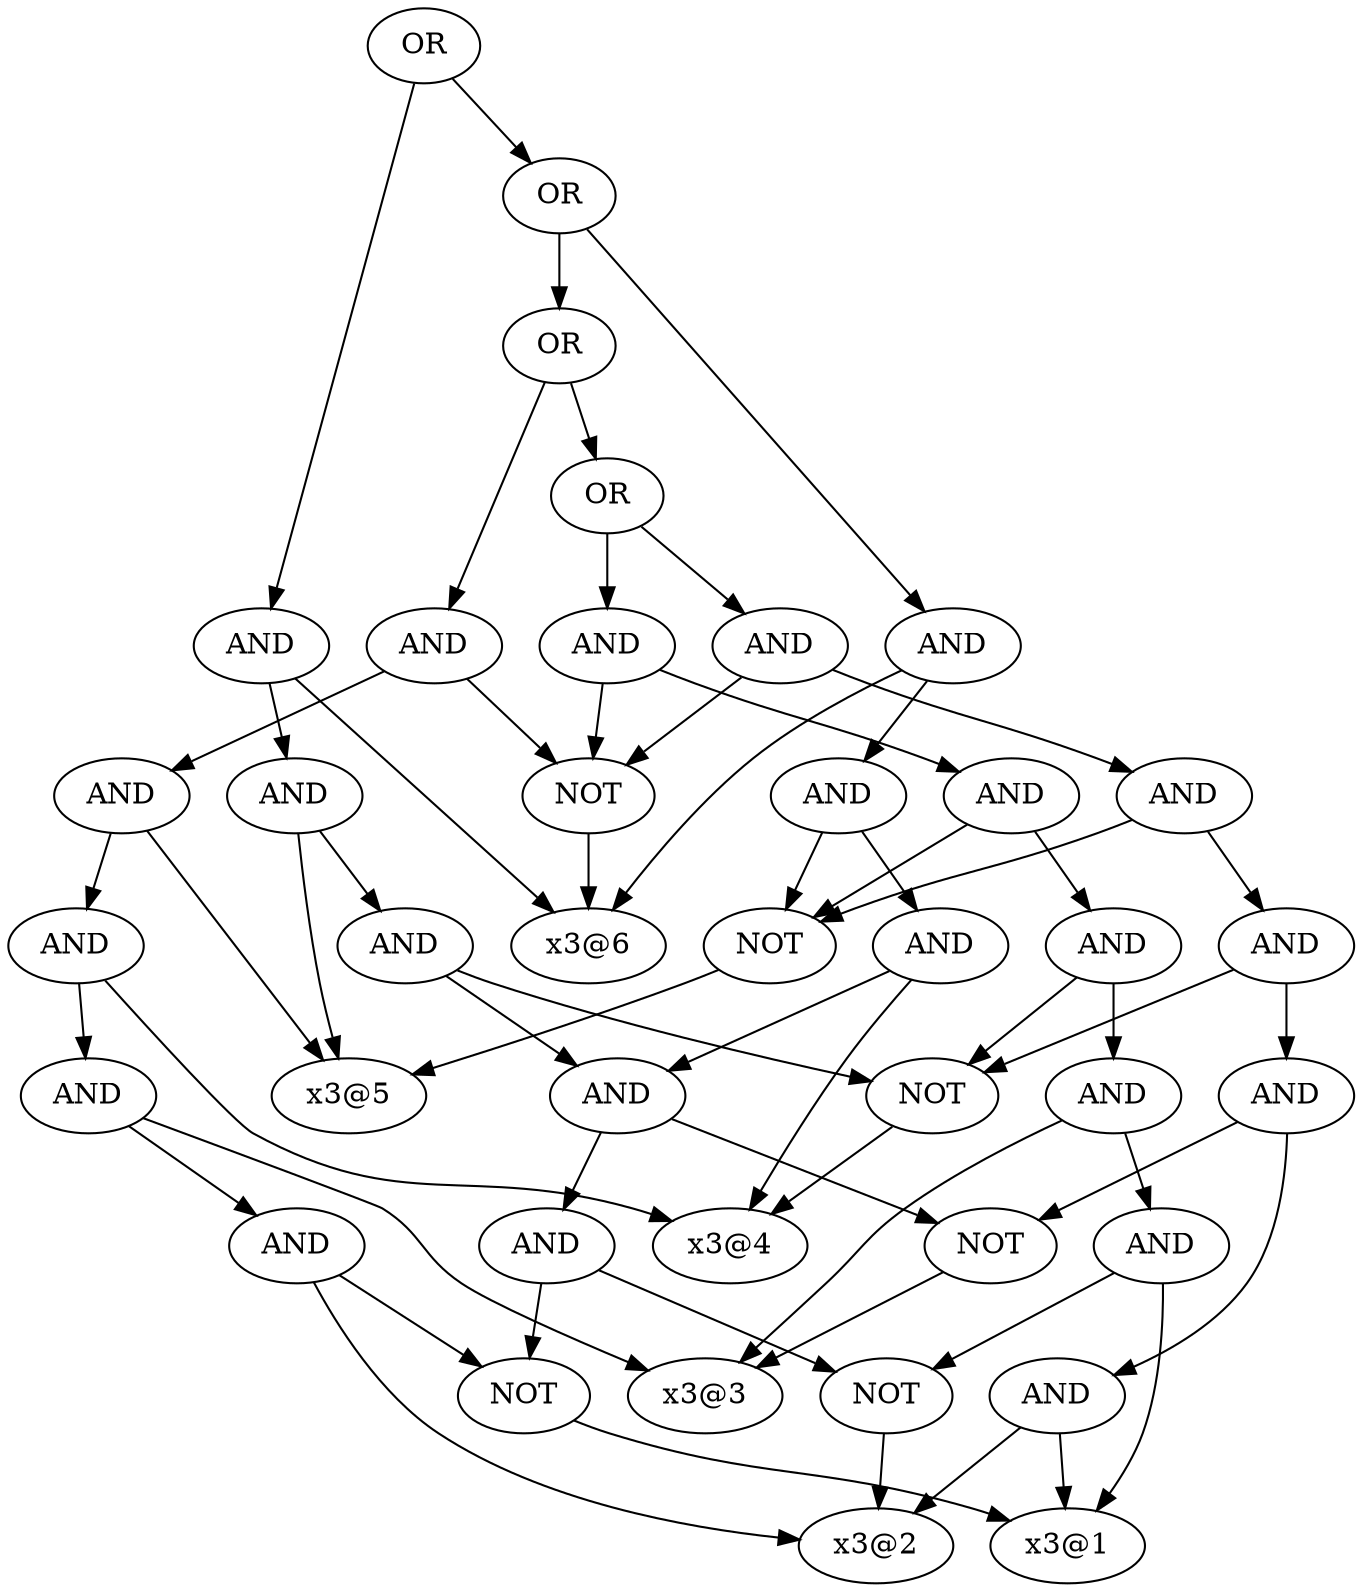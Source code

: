 digraph output {
	139843788863760 [label = OR]
	139843788863664 [label = OR]
	139843788863568 [label = OR]
	139843788991744 [label = OR]
	139843788992464 [label = AND]
	139843788992416 [label = AND]
	139843788992320 [label = AND]
	139843788992224 [label = AND]
	139843788992128 [label = AND]
	139843789377744 [label = "x3@1"]
	139843789377792 [label = "x3@2"]
	139843788992128 -> 139843789377744
	139843788992128 -> 139843789377792
	139843788991792 [label = NOT]
	139843789377936 [label = "x3@3"]
	139843788991792 -> 139843789377936
	139843788992224 -> 139843788992128
	139843788992224 -> 139843788991792
	139843788991600 [label = NOT]
	139843789378080 [label = "x3@4"]
	139843788991600 -> 139843789378080
	139843788992320 -> 139843788992224
	139843788992320 -> 139843788991600
	139843788991504 [label = NOT]
	139843789378224 [label = "x3@5"]
	139843788991504 -> 139843789378224
	139843788992416 -> 139843788992320
	139843788992416 -> 139843788991504
	139843788991360 [label = NOT]
	139843789378368 [label = "x3@6"]
	139843788991360 -> 139843789378368
	139843788992464 -> 139843788992416
	139843788992464 -> 139843788991360
	139843788862080 [label = AND]
	139843788861984 [label = AND]
	139843788861888 [label = AND]
	139843788861792 [label = AND]
	139843788861600 [label = AND]
	139843788861648 [label = NOT]
	139843788861648 -> 139843789377792
	139843788861600 -> 139843789377744
	139843788861600 -> 139843788861648
	139843788861792 -> 139843788861600
	139843788861792 -> 139843789377936
	139843788861888 -> 139843788861792
	139843788861888 -> 139843788991600
	139843788861984 -> 139843788861888
	139843788861984 -> 139843788991504
	139843788862080 -> 139843788861984
	139843788862080 -> 139843788991360
	139843788991744 -> 139843788992464
	139843788991744 -> 139843788862080
	139843788862656 [label = AND]
	139843788862560 [label = AND]
	139843788862464 [label = AND]
	139843788862368 [label = AND]
	139843788862272 [label = AND]
	139843788862128 [label = NOT]
	139843788862128 -> 139843789377744
	139843788862272 -> 139843788862128
	139843788862272 -> 139843789377792
	139843788862368 -> 139843788862272
	139843788862368 -> 139843789377936
	139843788862464 -> 139843788862368
	139843788862464 -> 139843789378080
	139843788862560 -> 139843788862464
	139843788862560 -> 139843789378224
	139843788862656 -> 139843788862560
	139843788862656 -> 139843788991360
	139843788863568 -> 139843788991744
	139843788863568 -> 139843788862656
	139843788863136 [label = AND]
	139843788863040 [label = AND]
	139843788862944 [label = AND]
	139843788862848 [label = AND]
	139843788862800 [label = AND]
	139843788862800 -> 139843788862128
	139843788862800 -> 139843788861648
	139843788862848 -> 139843788862800
	139843788862848 -> 139843788991792
	139843788862944 -> 139843788862848
	139843788862944 -> 139843789378080
	139843788863040 -> 139843788862944
	139843788863040 -> 139843788991504
	139843788863136 -> 139843788863040
	139843788863136 -> 139843789378368
	139843788863664 -> 139843788863568
	139843788863664 -> 139843788863136
	139843788863424 [label = AND]
	139843788863328 [label = AND]
	139843788863280 [label = AND]
	139843788863280 -> 139843788862848
	139843788863280 -> 139843788991600
	139843788863328 -> 139843788863280
	139843788863328 -> 139843789378224
	139843788863424 -> 139843788863328
	139843788863424 -> 139843789378368
	139843788863760 -> 139843788863664
	139843788863760 -> 139843788863424
}
